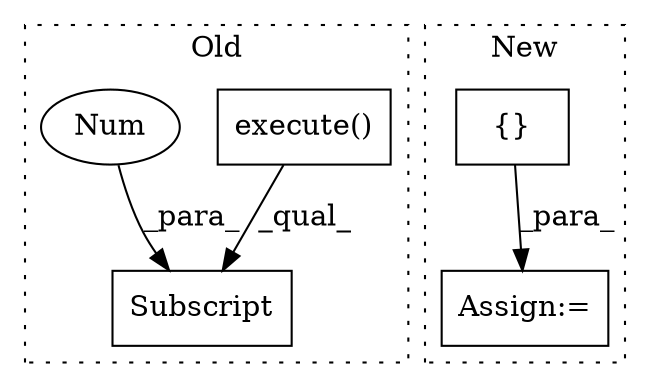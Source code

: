 digraph G {
subgraph cluster0 {
1 [label="execute()" a="75" s="5953,5998" l="31,1" shape="box"];
4 [label="Subscript" a="63" s="5953,0" l="60,0" shape="box"];
5 [label="Num" a="76" s="6011" l="1" shape="ellipse"];
label = "Old";
style="dotted";
}
subgraph cluster1 {
2 [label="{}" a="95" s="6275,6311" l="10,54" shape="box"];
3 [label="Assign:=" a="68" s="6272" l="3" shape="box"];
label = "New";
style="dotted";
}
1 -> 4 [label="_qual_"];
2 -> 3 [label="_para_"];
5 -> 4 [label="_para_"];
}
